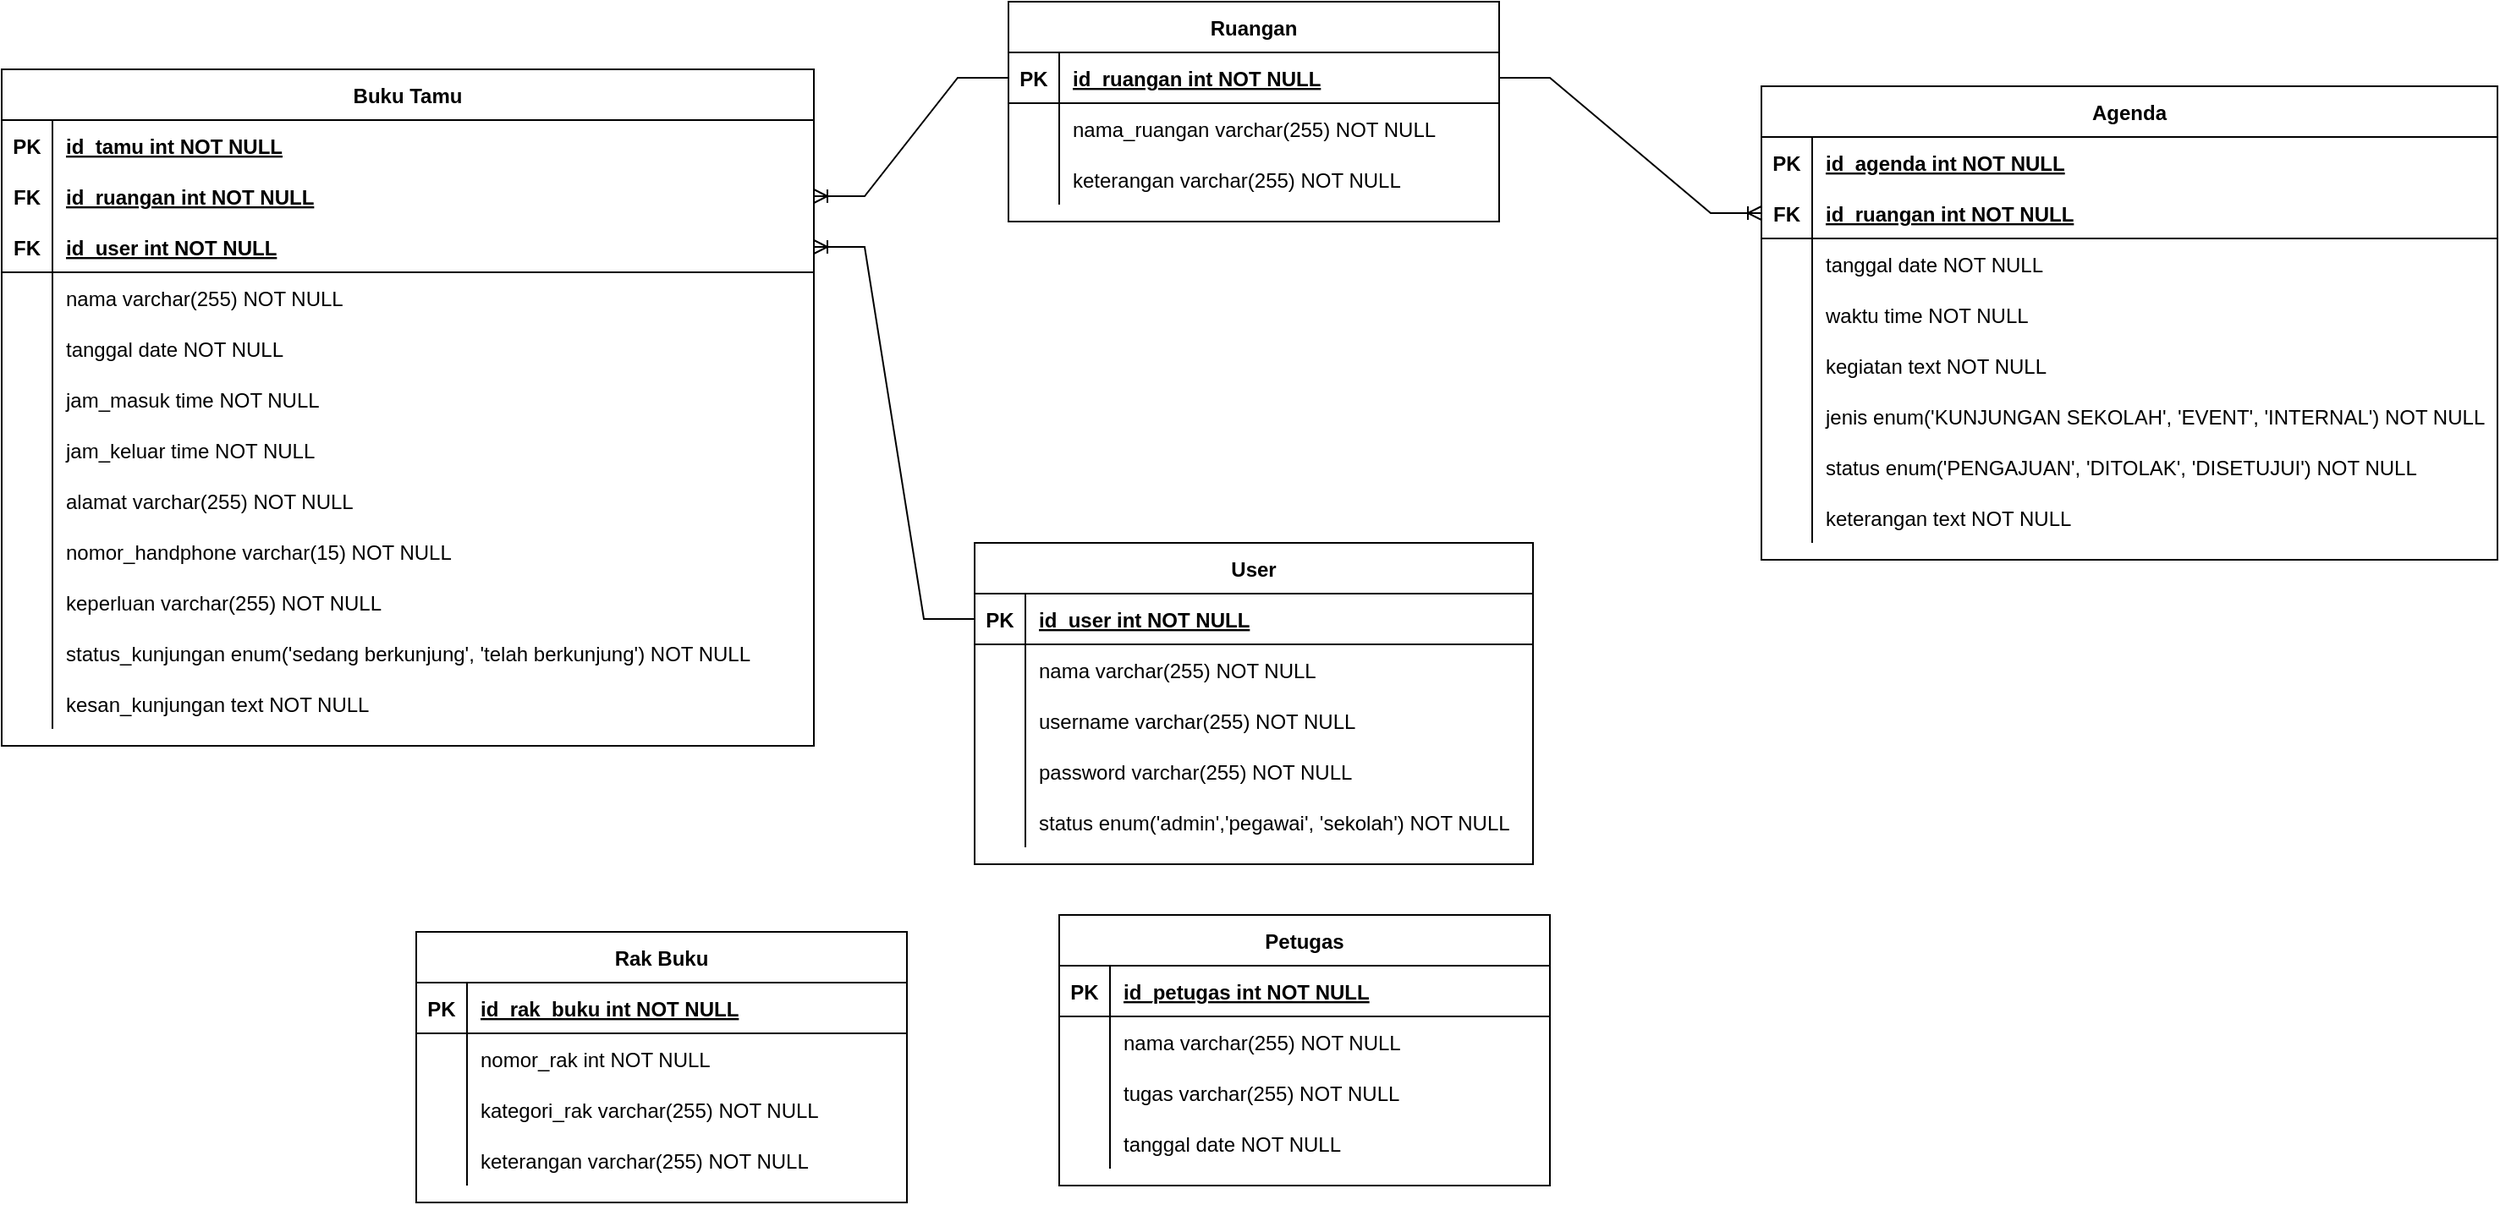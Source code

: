 <mxfile version="19.0.3" type="device"><diagram id="R2lEEEUBdFMjLlhIrx00" name="Page-1"><mxGraphModel dx="2148" dy="811" grid="1" gridSize="10" guides="1" tooltips="1" connect="1" arrows="1" fold="1" page="1" pageScale="1" pageWidth="850" pageHeight="1100" math="0" shadow="0" extFonts="Permanent Marker^https://fonts.googleapis.com/css?family=Permanent+Marker"><root><mxCell id="0"/><mxCell id="1" parent="0"/><mxCell id="C-vyLk0tnHw3VtMMgP7b-23" value="Buku Tamu" style="shape=table;startSize=30;container=1;collapsible=1;childLayout=tableLayout;fixedRows=1;rowLines=0;fontStyle=1;align=center;resizeLast=1;" parent="1" vertex="1"><mxGeometry x="-55" y="90" width="480" height="400" as="geometry"/></mxCell><mxCell id="ZB3v9kTtsB3K1eQTu9IC-1" value="" style="shape=partialRectangle;collapsible=0;dropTarget=0;pointerEvents=0;fillColor=none;points=[[0,0.5],[1,0.5]];portConstraint=eastwest;top=0;left=0;right=0;bottom=1;strokeColor=none;" parent="C-vyLk0tnHw3VtMMgP7b-23" vertex="1"><mxGeometry y="30" width="480" height="30" as="geometry"/></mxCell><mxCell id="ZB3v9kTtsB3K1eQTu9IC-2" value="PK" style="shape=partialRectangle;overflow=hidden;connectable=0;fillColor=none;top=0;left=0;bottom=0;right=0;fontStyle=1;" parent="ZB3v9kTtsB3K1eQTu9IC-1" vertex="1"><mxGeometry width="30" height="30" as="geometry"><mxRectangle width="30" height="30" as="alternateBounds"/></mxGeometry></mxCell><mxCell id="ZB3v9kTtsB3K1eQTu9IC-3" value="id_tamu int NOT NULL " style="shape=partialRectangle;overflow=hidden;connectable=0;fillColor=none;top=0;left=0;bottom=0;right=0;align=left;spacingLeft=6;fontStyle=5;" parent="ZB3v9kTtsB3K1eQTu9IC-1" vertex="1"><mxGeometry x="30" width="450" height="30" as="geometry"><mxRectangle width="450" height="30" as="alternateBounds"/></mxGeometry></mxCell><mxCell id="h8btahGjj5ly--dmjoAv-20" value="" style="shape=partialRectangle;collapsible=0;dropTarget=0;pointerEvents=0;fillColor=none;points=[[0,0.5],[1,0.5]];portConstraint=eastwest;top=0;left=0;right=0;bottom=1;strokeColor=none;" parent="C-vyLk0tnHw3VtMMgP7b-23" vertex="1"><mxGeometry y="60" width="480" height="30" as="geometry"/></mxCell><mxCell id="h8btahGjj5ly--dmjoAv-21" value="FK" style="shape=partialRectangle;overflow=hidden;connectable=0;fillColor=none;top=0;left=0;bottom=0;right=0;fontStyle=1;" parent="h8btahGjj5ly--dmjoAv-20" vertex="1"><mxGeometry width="30" height="30" as="geometry"><mxRectangle width="30" height="30" as="alternateBounds"/></mxGeometry></mxCell><mxCell id="h8btahGjj5ly--dmjoAv-22" value="id_ruangan int NOT NULL " style="shape=partialRectangle;overflow=hidden;connectable=0;fillColor=none;top=0;left=0;bottom=0;right=0;align=left;spacingLeft=6;fontStyle=5;" parent="h8btahGjj5ly--dmjoAv-20" vertex="1"><mxGeometry x="30" width="450" height="30" as="geometry"><mxRectangle width="450" height="30" as="alternateBounds"/></mxGeometry></mxCell><mxCell id="C-vyLk0tnHw3VtMMgP7b-24" value="" style="shape=partialRectangle;collapsible=0;dropTarget=0;pointerEvents=0;fillColor=none;points=[[0,0.5],[1,0.5]];portConstraint=eastwest;top=0;left=0;right=0;bottom=1;" parent="C-vyLk0tnHw3VtMMgP7b-23" vertex="1"><mxGeometry y="90" width="480" height="30" as="geometry"/></mxCell><mxCell id="C-vyLk0tnHw3VtMMgP7b-25" value="FK" style="shape=partialRectangle;overflow=hidden;connectable=0;fillColor=none;top=0;left=0;bottom=0;right=0;fontStyle=1;" parent="C-vyLk0tnHw3VtMMgP7b-24" vertex="1"><mxGeometry width="30" height="30" as="geometry"><mxRectangle width="30" height="30" as="alternateBounds"/></mxGeometry></mxCell><mxCell id="C-vyLk0tnHw3VtMMgP7b-26" value="id_user int NOT NULL " style="shape=partialRectangle;overflow=hidden;connectable=0;fillColor=none;top=0;left=0;bottom=0;right=0;align=left;spacingLeft=6;fontStyle=5;" parent="C-vyLk0tnHw3VtMMgP7b-24" vertex="1"><mxGeometry x="30" width="450" height="30" as="geometry"><mxRectangle width="450" height="30" as="alternateBounds"/></mxGeometry></mxCell><mxCell id="C-vyLk0tnHw3VtMMgP7b-27" value="" style="shape=partialRectangle;collapsible=0;dropTarget=0;pointerEvents=0;fillColor=none;points=[[0,0.5],[1,0.5]];portConstraint=eastwest;top=0;left=0;right=0;bottom=0;" parent="C-vyLk0tnHw3VtMMgP7b-23" vertex="1"><mxGeometry y="120" width="480" height="30" as="geometry"/></mxCell><mxCell id="C-vyLk0tnHw3VtMMgP7b-28" value="" style="shape=partialRectangle;overflow=hidden;connectable=0;fillColor=none;top=0;left=0;bottom=0;right=0;" parent="C-vyLk0tnHw3VtMMgP7b-27" vertex="1"><mxGeometry width="30" height="30" as="geometry"><mxRectangle width="30" height="30" as="alternateBounds"/></mxGeometry></mxCell><mxCell id="C-vyLk0tnHw3VtMMgP7b-29" value="nama varchar(255) NOT NULL" style="shape=partialRectangle;overflow=hidden;connectable=0;fillColor=none;top=0;left=0;bottom=0;right=0;align=left;spacingLeft=6;" parent="C-vyLk0tnHw3VtMMgP7b-27" vertex="1"><mxGeometry x="30" width="450" height="30" as="geometry"><mxRectangle width="450" height="30" as="alternateBounds"/></mxGeometry></mxCell><mxCell id="6eFmIoIzObYF9aMnYOlO-1" value="" style="shape=partialRectangle;collapsible=0;dropTarget=0;pointerEvents=0;fillColor=none;points=[[0,0.5],[1,0.5]];portConstraint=eastwest;top=0;left=0;right=0;bottom=0;" parent="C-vyLk0tnHw3VtMMgP7b-23" vertex="1"><mxGeometry y="150" width="480" height="30" as="geometry"/></mxCell><mxCell id="6eFmIoIzObYF9aMnYOlO-2" value="" style="shape=partialRectangle;overflow=hidden;connectable=0;fillColor=none;top=0;left=0;bottom=0;right=0;" parent="6eFmIoIzObYF9aMnYOlO-1" vertex="1"><mxGeometry width="30" height="30" as="geometry"><mxRectangle width="30" height="30" as="alternateBounds"/></mxGeometry></mxCell><mxCell id="6eFmIoIzObYF9aMnYOlO-3" value="tanggal date NOT NULL" style="shape=partialRectangle;overflow=hidden;connectable=0;fillColor=none;top=0;left=0;bottom=0;right=0;align=left;spacingLeft=6;" parent="6eFmIoIzObYF9aMnYOlO-1" vertex="1"><mxGeometry x="30" width="450" height="30" as="geometry"><mxRectangle width="450" height="30" as="alternateBounds"/></mxGeometry></mxCell><mxCell id="ZB3v9kTtsB3K1eQTu9IC-22" value="" style="shape=partialRectangle;collapsible=0;dropTarget=0;pointerEvents=0;fillColor=none;points=[[0,0.5],[1,0.5]];portConstraint=eastwest;top=0;left=0;right=0;bottom=0;" parent="C-vyLk0tnHw3VtMMgP7b-23" vertex="1"><mxGeometry y="180" width="480" height="30" as="geometry"/></mxCell><mxCell id="ZB3v9kTtsB3K1eQTu9IC-23" value="" style="shape=partialRectangle;overflow=hidden;connectable=0;fillColor=none;top=0;left=0;bottom=0;right=0;" parent="ZB3v9kTtsB3K1eQTu9IC-22" vertex="1"><mxGeometry width="30" height="30" as="geometry"><mxRectangle width="30" height="30" as="alternateBounds"/></mxGeometry></mxCell><mxCell id="ZB3v9kTtsB3K1eQTu9IC-24" value="jam_masuk time NOT NULL" style="shape=partialRectangle;overflow=hidden;connectable=0;fillColor=none;top=0;left=0;bottom=0;right=0;align=left;spacingLeft=6;" parent="ZB3v9kTtsB3K1eQTu9IC-22" vertex="1"><mxGeometry x="30" width="450" height="30" as="geometry"><mxRectangle width="450" height="30" as="alternateBounds"/></mxGeometry></mxCell><mxCell id="ZB3v9kTtsB3K1eQTu9IC-25" value="" style="shape=partialRectangle;collapsible=0;dropTarget=0;pointerEvents=0;fillColor=none;points=[[0,0.5],[1,0.5]];portConstraint=eastwest;top=0;left=0;right=0;bottom=0;" parent="C-vyLk0tnHw3VtMMgP7b-23" vertex="1"><mxGeometry y="210" width="480" height="30" as="geometry"/></mxCell><mxCell id="ZB3v9kTtsB3K1eQTu9IC-26" value="" style="shape=partialRectangle;overflow=hidden;connectable=0;fillColor=none;top=0;left=0;bottom=0;right=0;" parent="ZB3v9kTtsB3K1eQTu9IC-25" vertex="1"><mxGeometry width="30" height="30" as="geometry"><mxRectangle width="30" height="30" as="alternateBounds"/></mxGeometry></mxCell><mxCell id="ZB3v9kTtsB3K1eQTu9IC-27" value="jam_keluar time NOT NULL" style="shape=partialRectangle;overflow=hidden;connectable=0;fillColor=none;top=0;left=0;bottom=0;right=0;align=left;spacingLeft=6;" parent="ZB3v9kTtsB3K1eQTu9IC-25" vertex="1"><mxGeometry x="30" width="450" height="30" as="geometry"><mxRectangle width="450" height="30" as="alternateBounds"/></mxGeometry></mxCell><mxCell id="6eFmIoIzObYF9aMnYOlO-4" value="" style="shape=partialRectangle;collapsible=0;dropTarget=0;pointerEvents=0;fillColor=none;points=[[0,0.5],[1,0.5]];portConstraint=eastwest;top=0;left=0;right=0;bottom=0;" parent="C-vyLk0tnHw3VtMMgP7b-23" vertex="1"><mxGeometry y="240" width="480" height="30" as="geometry"/></mxCell><mxCell id="6eFmIoIzObYF9aMnYOlO-5" value="" style="shape=partialRectangle;overflow=hidden;connectable=0;fillColor=none;top=0;left=0;bottom=0;right=0;" parent="6eFmIoIzObYF9aMnYOlO-4" vertex="1"><mxGeometry width="30" height="30" as="geometry"><mxRectangle width="30" height="30" as="alternateBounds"/></mxGeometry></mxCell><mxCell id="6eFmIoIzObYF9aMnYOlO-6" value="alamat varchar(255) NOT NULL" style="shape=partialRectangle;overflow=hidden;connectable=0;fillColor=none;top=0;left=0;bottom=0;right=0;align=left;spacingLeft=6;" parent="6eFmIoIzObYF9aMnYOlO-4" vertex="1"><mxGeometry x="30" width="450" height="30" as="geometry"><mxRectangle width="450" height="30" as="alternateBounds"/></mxGeometry></mxCell><mxCell id="6eFmIoIzObYF9aMnYOlO-7" value="" style="shape=partialRectangle;collapsible=0;dropTarget=0;pointerEvents=0;fillColor=none;points=[[0,0.5],[1,0.5]];portConstraint=eastwest;top=0;left=0;right=0;bottom=0;" parent="C-vyLk0tnHw3VtMMgP7b-23" vertex="1"><mxGeometry y="270" width="480" height="30" as="geometry"/></mxCell><mxCell id="6eFmIoIzObYF9aMnYOlO-8" value="" style="shape=partialRectangle;overflow=hidden;connectable=0;fillColor=none;top=0;left=0;bottom=0;right=0;" parent="6eFmIoIzObYF9aMnYOlO-7" vertex="1"><mxGeometry width="30" height="30" as="geometry"><mxRectangle width="30" height="30" as="alternateBounds"/></mxGeometry></mxCell><mxCell id="6eFmIoIzObYF9aMnYOlO-9" value="nomor_handphone varchar(15) NOT NULL" style="shape=partialRectangle;overflow=hidden;connectable=0;fillColor=none;top=0;left=0;bottom=0;right=0;align=left;spacingLeft=6;" parent="6eFmIoIzObYF9aMnYOlO-7" vertex="1"><mxGeometry x="30" width="450" height="30" as="geometry"><mxRectangle width="450" height="30" as="alternateBounds"/></mxGeometry></mxCell><mxCell id="6eFmIoIzObYF9aMnYOlO-10" value="" style="shape=partialRectangle;collapsible=0;dropTarget=0;pointerEvents=0;fillColor=none;points=[[0,0.5],[1,0.5]];portConstraint=eastwest;top=0;left=0;right=0;bottom=0;" parent="C-vyLk0tnHw3VtMMgP7b-23" vertex="1"><mxGeometry y="300" width="480" height="30" as="geometry"/></mxCell><mxCell id="6eFmIoIzObYF9aMnYOlO-11" value="" style="shape=partialRectangle;overflow=hidden;connectable=0;fillColor=none;top=0;left=0;bottom=0;right=0;" parent="6eFmIoIzObYF9aMnYOlO-10" vertex="1"><mxGeometry width="30" height="30" as="geometry"><mxRectangle width="30" height="30" as="alternateBounds"/></mxGeometry></mxCell><mxCell id="6eFmIoIzObYF9aMnYOlO-12" value="keperluan varchar(255) NOT NULL" style="shape=partialRectangle;overflow=hidden;connectable=0;fillColor=none;top=0;left=0;bottom=0;right=0;align=left;spacingLeft=6;" parent="6eFmIoIzObYF9aMnYOlO-10" vertex="1"><mxGeometry x="30" width="450" height="30" as="geometry"><mxRectangle width="450" height="30" as="alternateBounds"/></mxGeometry></mxCell><mxCell id="ZB3v9kTtsB3K1eQTu9IC-28" value="" style="shape=partialRectangle;collapsible=0;dropTarget=0;pointerEvents=0;fillColor=none;points=[[0,0.5],[1,0.5]];portConstraint=eastwest;top=0;left=0;right=0;bottom=0;" parent="C-vyLk0tnHw3VtMMgP7b-23" vertex="1"><mxGeometry y="330" width="480" height="30" as="geometry"/></mxCell><mxCell id="ZB3v9kTtsB3K1eQTu9IC-29" value="" style="shape=partialRectangle;overflow=hidden;connectable=0;fillColor=none;top=0;left=0;bottom=0;right=0;" parent="ZB3v9kTtsB3K1eQTu9IC-28" vertex="1"><mxGeometry width="30" height="30" as="geometry"><mxRectangle width="30" height="30" as="alternateBounds"/></mxGeometry></mxCell><mxCell id="ZB3v9kTtsB3K1eQTu9IC-30" value="status_kunjungan enum('sedang berkunjung', 'telah berkunjung') NOT NULL" style="shape=partialRectangle;overflow=hidden;connectable=0;fillColor=none;top=0;left=0;bottom=0;right=0;align=left;spacingLeft=6;" parent="ZB3v9kTtsB3K1eQTu9IC-28" vertex="1"><mxGeometry x="30" width="450" height="30" as="geometry"><mxRectangle width="450" height="30" as="alternateBounds"/></mxGeometry></mxCell><mxCell id="ZB3v9kTtsB3K1eQTu9IC-31" value="" style="shape=partialRectangle;collapsible=0;dropTarget=0;pointerEvents=0;fillColor=none;points=[[0,0.5],[1,0.5]];portConstraint=eastwest;top=0;left=0;right=0;bottom=0;" parent="C-vyLk0tnHw3VtMMgP7b-23" vertex="1"><mxGeometry y="360" width="480" height="30" as="geometry"/></mxCell><mxCell id="ZB3v9kTtsB3K1eQTu9IC-32" value="" style="shape=partialRectangle;overflow=hidden;connectable=0;fillColor=none;top=0;left=0;bottom=0;right=0;" parent="ZB3v9kTtsB3K1eQTu9IC-31" vertex="1"><mxGeometry width="30" height="30" as="geometry"><mxRectangle width="30" height="30" as="alternateBounds"/></mxGeometry></mxCell><mxCell id="ZB3v9kTtsB3K1eQTu9IC-33" value="kesan_kunjungan text NOT NULL" style="shape=partialRectangle;overflow=hidden;connectable=0;fillColor=none;top=0;left=0;bottom=0;right=0;align=left;spacingLeft=6;" parent="ZB3v9kTtsB3K1eQTu9IC-31" vertex="1"><mxGeometry x="30" width="450" height="30" as="geometry"><mxRectangle width="450" height="30" as="alternateBounds"/></mxGeometry></mxCell><mxCell id="h8btahGjj5ly--dmjoAv-1" value="User" style="shape=table;startSize=30;container=1;collapsible=1;childLayout=tableLayout;fixedRows=1;rowLines=0;fontStyle=1;align=center;resizeLast=1;" parent="1" vertex="1"><mxGeometry x="520" y="370" width="330" height="190" as="geometry"/></mxCell><mxCell id="h8btahGjj5ly--dmjoAv-2" value="" style="shape=partialRectangle;collapsible=0;dropTarget=0;pointerEvents=0;fillColor=none;points=[[0,0.5],[1,0.5]];portConstraint=eastwest;top=0;left=0;right=0;bottom=1;" parent="h8btahGjj5ly--dmjoAv-1" vertex="1"><mxGeometry y="30" width="330" height="30" as="geometry"/></mxCell><mxCell id="h8btahGjj5ly--dmjoAv-3" value="PK" style="shape=partialRectangle;overflow=hidden;connectable=0;fillColor=none;top=0;left=0;bottom=0;right=0;fontStyle=1;" parent="h8btahGjj5ly--dmjoAv-2" vertex="1"><mxGeometry width="30" height="30" as="geometry"><mxRectangle width="30" height="30" as="alternateBounds"/></mxGeometry></mxCell><mxCell id="h8btahGjj5ly--dmjoAv-4" value="id_user int NOT NULL " style="shape=partialRectangle;overflow=hidden;connectable=0;fillColor=none;top=0;left=0;bottom=0;right=0;align=left;spacingLeft=6;fontStyle=5;" parent="h8btahGjj5ly--dmjoAv-2" vertex="1"><mxGeometry x="30" width="300" height="30" as="geometry"><mxRectangle width="300" height="30" as="alternateBounds"/></mxGeometry></mxCell><mxCell id="h8btahGjj5ly--dmjoAv-5" value="" style="shape=partialRectangle;collapsible=0;dropTarget=0;pointerEvents=0;fillColor=none;points=[[0,0.5],[1,0.5]];portConstraint=eastwest;top=0;left=0;right=0;bottom=0;" parent="h8btahGjj5ly--dmjoAv-1" vertex="1"><mxGeometry y="60" width="330" height="30" as="geometry"/></mxCell><mxCell id="h8btahGjj5ly--dmjoAv-6" value="" style="shape=partialRectangle;overflow=hidden;connectable=0;fillColor=none;top=0;left=0;bottom=0;right=0;" parent="h8btahGjj5ly--dmjoAv-5" vertex="1"><mxGeometry width="30" height="30" as="geometry"><mxRectangle width="30" height="30" as="alternateBounds"/></mxGeometry></mxCell><mxCell id="h8btahGjj5ly--dmjoAv-7" value="nama varchar(255) NOT NULL" style="shape=partialRectangle;overflow=hidden;connectable=0;fillColor=none;top=0;left=0;bottom=0;right=0;align=left;spacingLeft=6;" parent="h8btahGjj5ly--dmjoAv-5" vertex="1"><mxGeometry x="30" width="300" height="30" as="geometry"><mxRectangle width="300" height="30" as="alternateBounds"/></mxGeometry></mxCell><mxCell id="h8btahGjj5ly--dmjoAv-8" value="" style="shape=partialRectangle;collapsible=0;dropTarget=0;pointerEvents=0;fillColor=none;points=[[0,0.5],[1,0.5]];portConstraint=eastwest;top=0;left=0;right=0;bottom=0;" parent="h8btahGjj5ly--dmjoAv-1" vertex="1"><mxGeometry y="90" width="330" height="30" as="geometry"/></mxCell><mxCell id="h8btahGjj5ly--dmjoAv-9" value="" style="shape=partialRectangle;overflow=hidden;connectable=0;fillColor=none;top=0;left=0;bottom=0;right=0;" parent="h8btahGjj5ly--dmjoAv-8" vertex="1"><mxGeometry width="30" height="30" as="geometry"><mxRectangle width="30" height="30" as="alternateBounds"/></mxGeometry></mxCell><mxCell id="h8btahGjj5ly--dmjoAv-10" value="username varchar(255) NOT NULL" style="shape=partialRectangle;overflow=hidden;connectable=0;fillColor=none;top=0;left=0;bottom=0;right=0;align=left;spacingLeft=6;" parent="h8btahGjj5ly--dmjoAv-8" vertex="1"><mxGeometry x="30" width="300" height="30" as="geometry"><mxRectangle width="300" height="30" as="alternateBounds"/></mxGeometry></mxCell><mxCell id="h8btahGjj5ly--dmjoAv-11" value="" style="shape=partialRectangle;collapsible=0;dropTarget=0;pointerEvents=0;fillColor=none;points=[[0,0.5],[1,0.5]];portConstraint=eastwest;top=0;left=0;right=0;bottom=0;" parent="h8btahGjj5ly--dmjoAv-1" vertex="1"><mxGeometry y="120" width="330" height="30" as="geometry"/></mxCell><mxCell id="h8btahGjj5ly--dmjoAv-12" value="" style="shape=partialRectangle;overflow=hidden;connectable=0;fillColor=none;top=0;left=0;bottom=0;right=0;" parent="h8btahGjj5ly--dmjoAv-11" vertex="1"><mxGeometry width="30" height="30" as="geometry"><mxRectangle width="30" height="30" as="alternateBounds"/></mxGeometry></mxCell><mxCell id="h8btahGjj5ly--dmjoAv-13" value="password varchar(255) NOT NULL" style="shape=partialRectangle;overflow=hidden;connectable=0;fillColor=none;top=0;left=0;bottom=0;right=0;align=left;spacingLeft=6;" parent="h8btahGjj5ly--dmjoAv-11" vertex="1"><mxGeometry x="30" width="300" height="30" as="geometry"><mxRectangle width="300" height="30" as="alternateBounds"/></mxGeometry></mxCell><mxCell id="h8btahGjj5ly--dmjoAv-14" value="" style="shape=partialRectangle;collapsible=0;dropTarget=0;pointerEvents=0;fillColor=none;points=[[0,0.5],[1,0.5]];portConstraint=eastwest;top=0;left=0;right=0;bottom=0;" parent="h8btahGjj5ly--dmjoAv-1" vertex="1"><mxGeometry y="150" width="330" height="30" as="geometry"/></mxCell><mxCell id="h8btahGjj5ly--dmjoAv-15" value="" style="shape=partialRectangle;overflow=hidden;connectable=0;fillColor=none;top=0;left=0;bottom=0;right=0;" parent="h8btahGjj5ly--dmjoAv-14" vertex="1"><mxGeometry width="30" height="30" as="geometry"><mxRectangle width="30" height="30" as="alternateBounds"/></mxGeometry></mxCell><mxCell id="h8btahGjj5ly--dmjoAv-16" value="status enum('admin','pegawai', 'sekolah') NOT NULL" style="shape=partialRectangle;overflow=hidden;connectable=0;fillColor=none;top=0;left=0;bottom=0;right=0;align=left;spacingLeft=6;" parent="h8btahGjj5ly--dmjoAv-14" vertex="1"><mxGeometry x="30" width="300" height="30" as="geometry"><mxRectangle width="300" height="30" as="alternateBounds"/></mxGeometry></mxCell><mxCell id="h8btahGjj5ly--dmjoAv-29" value="" style="edgeStyle=entityRelationEdgeStyle;fontSize=12;html=1;endArrow=ERoneToMany;rounded=0;exitX=0;exitY=0.5;exitDx=0;exitDy=0;entryX=1;entryY=0.5;entryDx=0;entryDy=0;" parent="1" source="h8btahGjj5ly--dmjoAv-2" target="C-vyLk0tnHw3VtMMgP7b-24" edge="1"><mxGeometry width="100" height="100" relative="1" as="geometry"><mxPoint x="370" y="380" as="sourcePoint"/><mxPoint x="510" y="210" as="targetPoint"/></mxGeometry></mxCell><mxCell id="ZB3v9kTtsB3K1eQTu9IC-4" value="Ruangan" style="shape=table;startSize=30;container=1;collapsible=1;childLayout=tableLayout;fixedRows=1;rowLines=0;fontStyle=1;align=center;resizeLast=1;" parent="1" vertex="1"><mxGeometry x="540" y="50" width="290" height="130" as="geometry"/></mxCell><mxCell id="ZB3v9kTtsB3K1eQTu9IC-5" value="" style="shape=partialRectangle;collapsible=0;dropTarget=0;pointerEvents=0;fillColor=none;points=[[0,0.5],[1,0.5]];portConstraint=eastwest;top=0;left=0;right=0;bottom=1;" parent="ZB3v9kTtsB3K1eQTu9IC-4" vertex="1"><mxGeometry y="30" width="290" height="30" as="geometry"/></mxCell><mxCell id="ZB3v9kTtsB3K1eQTu9IC-6" value="PK" style="shape=partialRectangle;overflow=hidden;connectable=0;fillColor=none;top=0;left=0;bottom=0;right=0;fontStyle=1;" parent="ZB3v9kTtsB3K1eQTu9IC-5" vertex="1"><mxGeometry width="30" height="30" as="geometry"><mxRectangle width="30" height="30" as="alternateBounds"/></mxGeometry></mxCell><mxCell id="ZB3v9kTtsB3K1eQTu9IC-7" value="id_ruangan int NOT NULL " style="shape=partialRectangle;overflow=hidden;connectable=0;fillColor=none;top=0;left=0;bottom=0;right=0;align=left;spacingLeft=6;fontStyle=5;" parent="ZB3v9kTtsB3K1eQTu9IC-5" vertex="1"><mxGeometry x="30" width="260" height="30" as="geometry"><mxRectangle width="260" height="30" as="alternateBounds"/></mxGeometry></mxCell><mxCell id="ZB3v9kTtsB3K1eQTu9IC-8" value="" style="shape=partialRectangle;collapsible=0;dropTarget=0;pointerEvents=0;fillColor=none;points=[[0,0.5],[1,0.5]];portConstraint=eastwest;top=0;left=0;right=0;bottom=0;" parent="ZB3v9kTtsB3K1eQTu9IC-4" vertex="1"><mxGeometry y="60" width="290" height="30" as="geometry"/></mxCell><mxCell id="ZB3v9kTtsB3K1eQTu9IC-9" value="" style="shape=partialRectangle;overflow=hidden;connectable=0;fillColor=none;top=0;left=0;bottom=0;right=0;" parent="ZB3v9kTtsB3K1eQTu9IC-8" vertex="1"><mxGeometry width="30" height="30" as="geometry"><mxRectangle width="30" height="30" as="alternateBounds"/></mxGeometry></mxCell><mxCell id="ZB3v9kTtsB3K1eQTu9IC-10" value="nama_ruangan varchar(255) NOT NULL" style="shape=partialRectangle;overflow=hidden;connectable=0;fillColor=none;top=0;left=0;bottom=0;right=0;align=left;spacingLeft=6;" parent="ZB3v9kTtsB3K1eQTu9IC-8" vertex="1"><mxGeometry x="30" width="260" height="30" as="geometry"><mxRectangle width="260" height="30" as="alternateBounds"/></mxGeometry></mxCell><mxCell id="ZB3v9kTtsB3K1eQTu9IC-11" value="" style="shape=partialRectangle;collapsible=0;dropTarget=0;pointerEvents=0;fillColor=none;points=[[0,0.5],[1,0.5]];portConstraint=eastwest;top=0;left=0;right=0;bottom=0;" parent="ZB3v9kTtsB3K1eQTu9IC-4" vertex="1"><mxGeometry y="90" width="290" height="30" as="geometry"/></mxCell><mxCell id="ZB3v9kTtsB3K1eQTu9IC-12" value="" style="shape=partialRectangle;overflow=hidden;connectable=0;fillColor=none;top=0;left=0;bottom=0;right=0;" parent="ZB3v9kTtsB3K1eQTu9IC-11" vertex="1"><mxGeometry width="30" height="30" as="geometry"><mxRectangle width="30" height="30" as="alternateBounds"/></mxGeometry></mxCell><mxCell id="ZB3v9kTtsB3K1eQTu9IC-13" value="keterangan varchar(255) NOT NULL" style="shape=partialRectangle;overflow=hidden;connectable=0;fillColor=none;top=0;left=0;bottom=0;right=0;align=left;spacingLeft=6;" parent="ZB3v9kTtsB3K1eQTu9IC-11" vertex="1"><mxGeometry x="30" width="260" height="30" as="geometry"><mxRectangle width="260" height="30" as="alternateBounds"/></mxGeometry></mxCell><mxCell id="ZB3v9kTtsB3K1eQTu9IC-21" value="" style="edgeStyle=entityRelationEdgeStyle;fontSize=12;html=1;endArrow=ERoneToMany;rounded=0;exitX=0;exitY=0.5;exitDx=0;exitDy=0;entryX=1;entryY=0.5;entryDx=0;entryDy=0;" parent="1" source="ZB3v9kTtsB3K1eQTu9IC-5" target="h8btahGjj5ly--dmjoAv-20" edge="1"><mxGeometry width="100" height="100" relative="1" as="geometry"><mxPoint x="530" y="320" as="sourcePoint"/><mxPoint x="380" y="400" as="targetPoint"/></mxGeometry></mxCell><mxCell id="HLruob0nH9ztTHGatZQq-1" value="Agenda" style="shape=table;startSize=30;container=1;collapsible=1;childLayout=tableLayout;fixedRows=1;rowLines=0;fontStyle=1;align=center;resizeLast=1;" parent="1" vertex="1"><mxGeometry x="985" y="100" width="435" height="280" as="geometry"/></mxCell><mxCell id="HLruob0nH9ztTHGatZQq-2" value="" style="shape=partialRectangle;collapsible=0;dropTarget=0;pointerEvents=0;fillColor=none;points=[[0,0.5],[1,0.5]];portConstraint=eastwest;top=0;left=0;right=0;bottom=1;strokeColor=none;" parent="HLruob0nH9ztTHGatZQq-1" vertex="1"><mxGeometry y="30" width="435" height="30" as="geometry"/></mxCell><mxCell id="HLruob0nH9ztTHGatZQq-3" value="PK" style="shape=partialRectangle;overflow=hidden;connectable=0;fillColor=none;top=0;left=0;bottom=0;right=0;fontStyle=1;" parent="HLruob0nH9ztTHGatZQq-2" vertex="1"><mxGeometry width="30" height="30" as="geometry"><mxRectangle width="30" height="30" as="alternateBounds"/></mxGeometry></mxCell><mxCell id="HLruob0nH9ztTHGatZQq-4" value="id_agenda int NOT NULL " style="shape=partialRectangle;overflow=hidden;connectable=0;fillColor=none;top=0;left=0;bottom=0;right=0;align=left;spacingLeft=6;fontStyle=5;" parent="HLruob0nH9ztTHGatZQq-2" vertex="1"><mxGeometry x="30" width="405" height="30" as="geometry"><mxRectangle width="405" height="30" as="alternateBounds"/></mxGeometry></mxCell><mxCell id="HLruob0nH9ztTHGatZQq-11" value="" style="shape=partialRectangle;collapsible=0;dropTarget=0;pointerEvents=0;fillColor=none;points=[[0,0.5],[1,0.5]];portConstraint=eastwest;top=0;left=0;right=0;bottom=1;" parent="HLruob0nH9ztTHGatZQq-1" vertex="1"><mxGeometry y="60" width="435" height="30" as="geometry"/></mxCell><mxCell id="HLruob0nH9ztTHGatZQq-12" value="FK" style="shape=partialRectangle;overflow=hidden;connectable=0;fillColor=none;top=0;left=0;bottom=0;right=0;fontStyle=1;" parent="HLruob0nH9ztTHGatZQq-11" vertex="1"><mxGeometry width="30" height="30" as="geometry"><mxRectangle width="30" height="30" as="alternateBounds"/></mxGeometry></mxCell><mxCell id="HLruob0nH9ztTHGatZQq-13" value="id_ruangan int NOT NULL " style="shape=partialRectangle;overflow=hidden;connectable=0;fillColor=none;top=0;left=0;bottom=0;right=0;align=left;spacingLeft=6;fontStyle=5;" parent="HLruob0nH9ztTHGatZQq-11" vertex="1"><mxGeometry x="30" width="405" height="30" as="geometry"><mxRectangle width="405" height="30" as="alternateBounds"/></mxGeometry></mxCell><mxCell id="HLruob0nH9ztTHGatZQq-5" value="" style="shape=partialRectangle;collapsible=0;dropTarget=0;pointerEvents=0;fillColor=none;points=[[0,0.5],[1,0.5]];portConstraint=eastwest;top=0;left=0;right=0;bottom=0;" parent="HLruob0nH9ztTHGatZQq-1" vertex="1"><mxGeometry y="90" width="435" height="30" as="geometry"/></mxCell><mxCell id="HLruob0nH9ztTHGatZQq-6" value="" style="shape=partialRectangle;overflow=hidden;connectable=0;fillColor=none;top=0;left=0;bottom=0;right=0;" parent="HLruob0nH9ztTHGatZQq-5" vertex="1"><mxGeometry width="30" height="30" as="geometry"><mxRectangle width="30" height="30" as="alternateBounds"/></mxGeometry></mxCell><mxCell id="HLruob0nH9ztTHGatZQq-7" value="tanggal date NOT NULL" style="shape=partialRectangle;overflow=hidden;connectable=0;fillColor=none;top=0;left=0;bottom=0;right=0;align=left;spacingLeft=6;" parent="HLruob0nH9ztTHGatZQq-5" vertex="1"><mxGeometry x="30" width="405" height="30" as="geometry"><mxRectangle width="405" height="30" as="alternateBounds"/></mxGeometry></mxCell><mxCell id="HLruob0nH9ztTHGatZQq-8" value="" style="shape=partialRectangle;collapsible=0;dropTarget=0;pointerEvents=0;fillColor=none;points=[[0,0.5],[1,0.5]];portConstraint=eastwest;top=0;left=0;right=0;bottom=0;" parent="HLruob0nH9ztTHGatZQq-1" vertex="1"><mxGeometry y="120" width="435" height="30" as="geometry"/></mxCell><mxCell id="HLruob0nH9ztTHGatZQq-9" value="" style="shape=partialRectangle;overflow=hidden;connectable=0;fillColor=none;top=0;left=0;bottom=0;right=0;" parent="HLruob0nH9ztTHGatZQq-8" vertex="1"><mxGeometry width="30" height="30" as="geometry"><mxRectangle width="30" height="30" as="alternateBounds"/></mxGeometry></mxCell><mxCell id="HLruob0nH9ztTHGatZQq-10" value="waktu time NOT NULL" style="shape=partialRectangle;overflow=hidden;connectable=0;fillColor=none;top=0;left=0;bottom=0;right=0;align=left;spacingLeft=6;" parent="HLruob0nH9ztTHGatZQq-8" vertex="1"><mxGeometry x="30" width="405" height="30" as="geometry"><mxRectangle width="405" height="30" as="alternateBounds"/></mxGeometry></mxCell><mxCell id="HLruob0nH9ztTHGatZQq-14" value="" style="shape=partialRectangle;collapsible=0;dropTarget=0;pointerEvents=0;fillColor=none;points=[[0,0.5],[1,0.5]];portConstraint=eastwest;top=0;left=0;right=0;bottom=0;" parent="HLruob0nH9ztTHGatZQq-1" vertex="1"><mxGeometry y="150" width="435" height="30" as="geometry"/></mxCell><mxCell id="HLruob0nH9ztTHGatZQq-15" value="" style="shape=partialRectangle;overflow=hidden;connectable=0;fillColor=none;top=0;left=0;bottom=0;right=0;" parent="HLruob0nH9ztTHGatZQq-14" vertex="1"><mxGeometry width="30" height="30" as="geometry"><mxRectangle width="30" height="30" as="alternateBounds"/></mxGeometry></mxCell><mxCell id="HLruob0nH9ztTHGatZQq-16" value="kegiatan text NOT NULL" style="shape=partialRectangle;overflow=hidden;connectable=0;fillColor=none;top=0;left=0;bottom=0;right=0;align=left;spacingLeft=6;" parent="HLruob0nH9ztTHGatZQq-14" vertex="1"><mxGeometry x="30" width="405" height="30" as="geometry"><mxRectangle width="405" height="30" as="alternateBounds"/></mxGeometry></mxCell><mxCell id="HLruob0nH9ztTHGatZQq-17" value="" style="shape=partialRectangle;collapsible=0;dropTarget=0;pointerEvents=0;fillColor=none;points=[[0,0.5],[1,0.5]];portConstraint=eastwest;top=0;left=0;right=0;bottom=0;" parent="HLruob0nH9ztTHGatZQq-1" vertex="1"><mxGeometry y="180" width="435" height="30" as="geometry"/></mxCell><mxCell id="HLruob0nH9ztTHGatZQq-18" value="" style="shape=partialRectangle;overflow=hidden;connectable=0;fillColor=none;top=0;left=0;bottom=0;right=0;" parent="HLruob0nH9ztTHGatZQq-17" vertex="1"><mxGeometry width="30" height="30" as="geometry"><mxRectangle width="30" height="30" as="alternateBounds"/></mxGeometry></mxCell><mxCell id="HLruob0nH9ztTHGatZQq-19" value="jenis enum('KUNJUNGAN SEKOLAH', 'EVENT', 'INTERNAL') NOT NULL" style="shape=partialRectangle;overflow=hidden;connectable=0;fillColor=none;top=0;left=0;bottom=0;right=0;align=left;spacingLeft=6;" parent="HLruob0nH9ztTHGatZQq-17" vertex="1"><mxGeometry x="30" width="405" height="30" as="geometry"><mxRectangle width="405" height="30" as="alternateBounds"/></mxGeometry></mxCell><mxCell id="G8kYPXS4Wn3i4bsJLyt4-28" value="" style="shape=partialRectangle;collapsible=0;dropTarget=0;pointerEvents=0;fillColor=none;points=[[0,0.5],[1,0.5]];portConstraint=eastwest;top=0;left=0;right=0;bottom=0;" parent="HLruob0nH9ztTHGatZQq-1" vertex="1"><mxGeometry y="210" width="435" height="30" as="geometry"/></mxCell><mxCell id="G8kYPXS4Wn3i4bsJLyt4-29" value="" style="shape=partialRectangle;overflow=hidden;connectable=0;fillColor=none;top=0;left=0;bottom=0;right=0;" parent="G8kYPXS4Wn3i4bsJLyt4-28" vertex="1"><mxGeometry width="30" height="30" as="geometry"><mxRectangle width="30" height="30" as="alternateBounds"/></mxGeometry></mxCell><mxCell id="G8kYPXS4Wn3i4bsJLyt4-30" value="status enum('PENGAJUAN', 'DITOLAK', 'DISETUJUI') NOT NULL" style="shape=partialRectangle;overflow=hidden;connectable=0;fillColor=none;top=0;left=0;bottom=0;right=0;align=left;spacingLeft=6;" parent="G8kYPXS4Wn3i4bsJLyt4-28" vertex="1"><mxGeometry x="30" width="405" height="30" as="geometry"><mxRectangle width="405" height="30" as="alternateBounds"/></mxGeometry></mxCell><mxCell id="HLruob0nH9ztTHGatZQq-20" value="" style="shape=partialRectangle;collapsible=0;dropTarget=0;pointerEvents=0;fillColor=none;points=[[0,0.5],[1,0.5]];portConstraint=eastwest;top=0;left=0;right=0;bottom=0;" parent="HLruob0nH9ztTHGatZQq-1" vertex="1"><mxGeometry y="240" width="435" height="30" as="geometry"/></mxCell><mxCell id="HLruob0nH9ztTHGatZQq-21" value="" style="shape=partialRectangle;overflow=hidden;connectable=0;fillColor=none;top=0;left=0;bottom=0;right=0;" parent="HLruob0nH9ztTHGatZQq-20" vertex="1"><mxGeometry width="30" height="30" as="geometry"><mxRectangle width="30" height="30" as="alternateBounds"/></mxGeometry></mxCell><mxCell id="HLruob0nH9ztTHGatZQq-22" value="keterangan text NOT NULL" style="shape=partialRectangle;overflow=hidden;connectable=0;fillColor=none;top=0;left=0;bottom=0;right=0;align=left;spacingLeft=6;" parent="HLruob0nH9ztTHGatZQq-20" vertex="1"><mxGeometry x="30" width="405" height="30" as="geometry"><mxRectangle width="405" height="30" as="alternateBounds"/></mxGeometry></mxCell><mxCell id="HLruob0nH9ztTHGatZQq-29" value="" style="edgeStyle=entityRelationEdgeStyle;fontSize=12;html=1;endArrow=ERoneToMany;rounded=0;exitX=1;exitY=0.5;exitDx=0;exitDy=0;entryX=0;entryY=0.5;entryDx=0;entryDy=0;" parent="1" source="ZB3v9kTtsB3K1eQTu9IC-5" target="HLruob0nH9ztTHGatZQq-11" edge="1"><mxGeometry width="100" height="100" relative="1" as="geometry"><mxPoint x="520" y="85" as="sourcePoint"/><mxPoint x="435" y="175" as="targetPoint"/></mxGeometry></mxCell><mxCell id="G8kYPXS4Wn3i4bsJLyt4-2" value="Rak Buku" style="shape=table;startSize=30;container=1;collapsible=1;childLayout=tableLayout;fixedRows=1;rowLines=0;fontStyle=1;align=center;resizeLast=1;" parent="1" vertex="1"><mxGeometry x="190" y="600" width="290" height="160" as="geometry"/></mxCell><mxCell id="G8kYPXS4Wn3i4bsJLyt4-3" value="" style="shape=partialRectangle;collapsible=0;dropTarget=0;pointerEvents=0;fillColor=none;points=[[0,0.5],[1,0.5]];portConstraint=eastwest;top=0;left=0;right=0;bottom=1;" parent="G8kYPXS4Wn3i4bsJLyt4-2" vertex="1"><mxGeometry y="30" width="290" height="30" as="geometry"/></mxCell><mxCell id="G8kYPXS4Wn3i4bsJLyt4-4" value="PK" style="shape=partialRectangle;overflow=hidden;connectable=0;fillColor=none;top=0;left=0;bottom=0;right=0;fontStyle=1;" parent="G8kYPXS4Wn3i4bsJLyt4-3" vertex="1"><mxGeometry width="30" height="30" as="geometry"><mxRectangle width="30" height="30" as="alternateBounds"/></mxGeometry></mxCell><mxCell id="G8kYPXS4Wn3i4bsJLyt4-5" value="id_rak_buku int NOT NULL " style="shape=partialRectangle;overflow=hidden;connectable=0;fillColor=none;top=0;left=0;bottom=0;right=0;align=left;spacingLeft=6;fontStyle=5;" parent="G8kYPXS4Wn3i4bsJLyt4-3" vertex="1"><mxGeometry x="30" width="260" height="30" as="geometry"><mxRectangle width="260" height="30" as="alternateBounds"/></mxGeometry></mxCell><mxCell id="G8kYPXS4Wn3i4bsJLyt4-6" value="" style="shape=partialRectangle;collapsible=0;dropTarget=0;pointerEvents=0;fillColor=none;points=[[0,0.5],[1,0.5]];portConstraint=eastwest;top=0;left=0;right=0;bottom=0;" parent="G8kYPXS4Wn3i4bsJLyt4-2" vertex="1"><mxGeometry y="60" width="290" height="30" as="geometry"/></mxCell><mxCell id="G8kYPXS4Wn3i4bsJLyt4-7" value="" style="shape=partialRectangle;overflow=hidden;connectable=0;fillColor=none;top=0;left=0;bottom=0;right=0;" parent="G8kYPXS4Wn3i4bsJLyt4-6" vertex="1"><mxGeometry width="30" height="30" as="geometry"><mxRectangle width="30" height="30" as="alternateBounds"/></mxGeometry></mxCell><mxCell id="G8kYPXS4Wn3i4bsJLyt4-8" value="nomor_rak int NOT NULL" style="shape=partialRectangle;overflow=hidden;connectable=0;fillColor=none;top=0;left=0;bottom=0;right=0;align=left;spacingLeft=6;" parent="G8kYPXS4Wn3i4bsJLyt4-6" vertex="1"><mxGeometry x="30" width="260" height="30" as="geometry"><mxRectangle width="260" height="30" as="alternateBounds"/></mxGeometry></mxCell><mxCell id="G8kYPXS4Wn3i4bsJLyt4-12" value="" style="shape=partialRectangle;collapsible=0;dropTarget=0;pointerEvents=0;fillColor=none;points=[[0,0.5],[1,0.5]];portConstraint=eastwest;top=0;left=0;right=0;bottom=0;" parent="G8kYPXS4Wn3i4bsJLyt4-2" vertex="1"><mxGeometry y="90" width="290" height="30" as="geometry"/></mxCell><mxCell id="G8kYPXS4Wn3i4bsJLyt4-13" value="" style="shape=partialRectangle;overflow=hidden;connectable=0;fillColor=none;top=0;left=0;bottom=0;right=0;" parent="G8kYPXS4Wn3i4bsJLyt4-12" vertex="1"><mxGeometry width="30" height="30" as="geometry"><mxRectangle width="30" height="30" as="alternateBounds"/></mxGeometry></mxCell><mxCell id="G8kYPXS4Wn3i4bsJLyt4-14" value="kategori_rak varchar(255) NOT NULL" style="shape=partialRectangle;overflow=hidden;connectable=0;fillColor=none;top=0;left=0;bottom=0;right=0;align=left;spacingLeft=6;" parent="G8kYPXS4Wn3i4bsJLyt4-12" vertex="1"><mxGeometry x="30" width="260" height="30" as="geometry"><mxRectangle width="260" height="30" as="alternateBounds"/></mxGeometry></mxCell><mxCell id="G8kYPXS4Wn3i4bsJLyt4-9" value="" style="shape=partialRectangle;collapsible=0;dropTarget=0;pointerEvents=0;fillColor=none;points=[[0,0.5],[1,0.5]];portConstraint=eastwest;top=0;left=0;right=0;bottom=0;" parent="G8kYPXS4Wn3i4bsJLyt4-2" vertex="1"><mxGeometry y="120" width="290" height="30" as="geometry"/></mxCell><mxCell id="G8kYPXS4Wn3i4bsJLyt4-10" value="" style="shape=partialRectangle;overflow=hidden;connectable=0;fillColor=none;top=0;left=0;bottom=0;right=0;" parent="G8kYPXS4Wn3i4bsJLyt4-9" vertex="1"><mxGeometry width="30" height="30" as="geometry"><mxRectangle width="30" height="30" as="alternateBounds"/></mxGeometry></mxCell><mxCell id="G8kYPXS4Wn3i4bsJLyt4-11" value="keterangan varchar(255) NOT NULL" style="shape=partialRectangle;overflow=hidden;connectable=0;fillColor=none;top=0;left=0;bottom=0;right=0;align=left;spacingLeft=6;" parent="G8kYPXS4Wn3i4bsJLyt4-9" vertex="1"><mxGeometry x="30" width="260" height="30" as="geometry"><mxRectangle width="260" height="30" as="alternateBounds"/></mxGeometry></mxCell><mxCell id="G8kYPXS4Wn3i4bsJLyt4-15" value="Petugas" style="shape=table;startSize=30;container=1;collapsible=1;childLayout=tableLayout;fixedRows=1;rowLines=0;fontStyle=1;align=center;resizeLast=1;" parent="1" vertex="1"><mxGeometry x="570" y="590" width="290" height="160" as="geometry"/></mxCell><mxCell id="G8kYPXS4Wn3i4bsJLyt4-16" value="" style="shape=partialRectangle;collapsible=0;dropTarget=0;pointerEvents=0;fillColor=none;points=[[0,0.5],[1,0.5]];portConstraint=eastwest;top=0;left=0;right=0;bottom=1;" parent="G8kYPXS4Wn3i4bsJLyt4-15" vertex="1"><mxGeometry y="30" width="290" height="30" as="geometry"/></mxCell><mxCell id="G8kYPXS4Wn3i4bsJLyt4-17" value="PK" style="shape=partialRectangle;overflow=hidden;connectable=0;fillColor=none;top=0;left=0;bottom=0;right=0;fontStyle=1;" parent="G8kYPXS4Wn3i4bsJLyt4-16" vertex="1"><mxGeometry width="30" height="30" as="geometry"><mxRectangle width="30" height="30" as="alternateBounds"/></mxGeometry></mxCell><mxCell id="G8kYPXS4Wn3i4bsJLyt4-18" value="id_petugas int NOT NULL " style="shape=partialRectangle;overflow=hidden;connectable=0;fillColor=none;top=0;left=0;bottom=0;right=0;align=left;spacingLeft=6;fontStyle=5;" parent="G8kYPXS4Wn3i4bsJLyt4-16" vertex="1"><mxGeometry x="30" width="260" height="30" as="geometry"><mxRectangle width="260" height="30" as="alternateBounds"/></mxGeometry></mxCell><mxCell id="G8kYPXS4Wn3i4bsJLyt4-19" value="" style="shape=partialRectangle;collapsible=0;dropTarget=0;pointerEvents=0;fillColor=none;points=[[0,0.5],[1,0.5]];portConstraint=eastwest;top=0;left=0;right=0;bottom=0;" parent="G8kYPXS4Wn3i4bsJLyt4-15" vertex="1"><mxGeometry y="60" width="290" height="30" as="geometry"/></mxCell><mxCell id="G8kYPXS4Wn3i4bsJLyt4-20" value="" style="shape=partialRectangle;overflow=hidden;connectable=0;fillColor=none;top=0;left=0;bottom=0;right=0;" parent="G8kYPXS4Wn3i4bsJLyt4-19" vertex="1"><mxGeometry width="30" height="30" as="geometry"><mxRectangle width="30" height="30" as="alternateBounds"/></mxGeometry></mxCell><mxCell id="G8kYPXS4Wn3i4bsJLyt4-21" value="nama varchar(255) NOT NULL" style="shape=partialRectangle;overflow=hidden;connectable=0;fillColor=none;top=0;left=0;bottom=0;right=0;align=left;spacingLeft=6;" parent="G8kYPXS4Wn3i4bsJLyt4-19" vertex="1"><mxGeometry x="30" width="260" height="30" as="geometry"><mxRectangle width="260" height="30" as="alternateBounds"/></mxGeometry></mxCell><mxCell id="G8kYPXS4Wn3i4bsJLyt4-22" value="" style="shape=partialRectangle;collapsible=0;dropTarget=0;pointerEvents=0;fillColor=none;points=[[0,0.5],[1,0.5]];portConstraint=eastwest;top=0;left=0;right=0;bottom=0;" parent="G8kYPXS4Wn3i4bsJLyt4-15" vertex="1"><mxGeometry y="90" width="290" height="30" as="geometry"/></mxCell><mxCell id="G8kYPXS4Wn3i4bsJLyt4-23" value="" style="shape=partialRectangle;overflow=hidden;connectable=0;fillColor=none;top=0;left=0;bottom=0;right=0;" parent="G8kYPXS4Wn3i4bsJLyt4-22" vertex="1"><mxGeometry width="30" height="30" as="geometry"><mxRectangle width="30" height="30" as="alternateBounds"/></mxGeometry></mxCell><mxCell id="G8kYPXS4Wn3i4bsJLyt4-24" value="tugas varchar(255) NOT NULL" style="shape=partialRectangle;overflow=hidden;connectable=0;fillColor=none;top=0;left=0;bottom=0;right=0;align=left;spacingLeft=6;" parent="G8kYPXS4Wn3i4bsJLyt4-22" vertex="1"><mxGeometry x="30" width="260" height="30" as="geometry"><mxRectangle width="260" height="30" as="alternateBounds"/></mxGeometry></mxCell><mxCell id="G8kYPXS4Wn3i4bsJLyt4-25" value="" style="shape=partialRectangle;collapsible=0;dropTarget=0;pointerEvents=0;fillColor=none;points=[[0,0.5],[1,0.5]];portConstraint=eastwest;top=0;left=0;right=0;bottom=0;" parent="G8kYPXS4Wn3i4bsJLyt4-15" vertex="1"><mxGeometry y="120" width="290" height="30" as="geometry"/></mxCell><mxCell id="G8kYPXS4Wn3i4bsJLyt4-26" value="" style="shape=partialRectangle;overflow=hidden;connectable=0;fillColor=none;top=0;left=0;bottom=0;right=0;" parent="G8kYPXS4Wn3i4bsJLyt4-25" vertex="1"><mxGeometry width="30" height="30" as="geometry"><mxRectangle width="30" height="30" as="alternateBounds"/></mxGeometry></mxCell><mxCell id="G8kYPXS4Wn3i4bsJLyt4-27" value="tanggal date NOT NULL" style="shape=partialRectangle;overflow=hidden;connectable=0;fillColor=none;top=0;left=0;bottom=0;right=0;align=left;spacingLeft=6;" parent="G8kYPXS4Wn3i4bsJLyt4-25" vertex="1"><mxGeometry x="30" width="260" height="30" as="geometry"><mxRectangle width="260" height="30" as="alternateBounds"/></mxGeometry></mxCell></root></mxGraphModel></diagram></mxfile>
